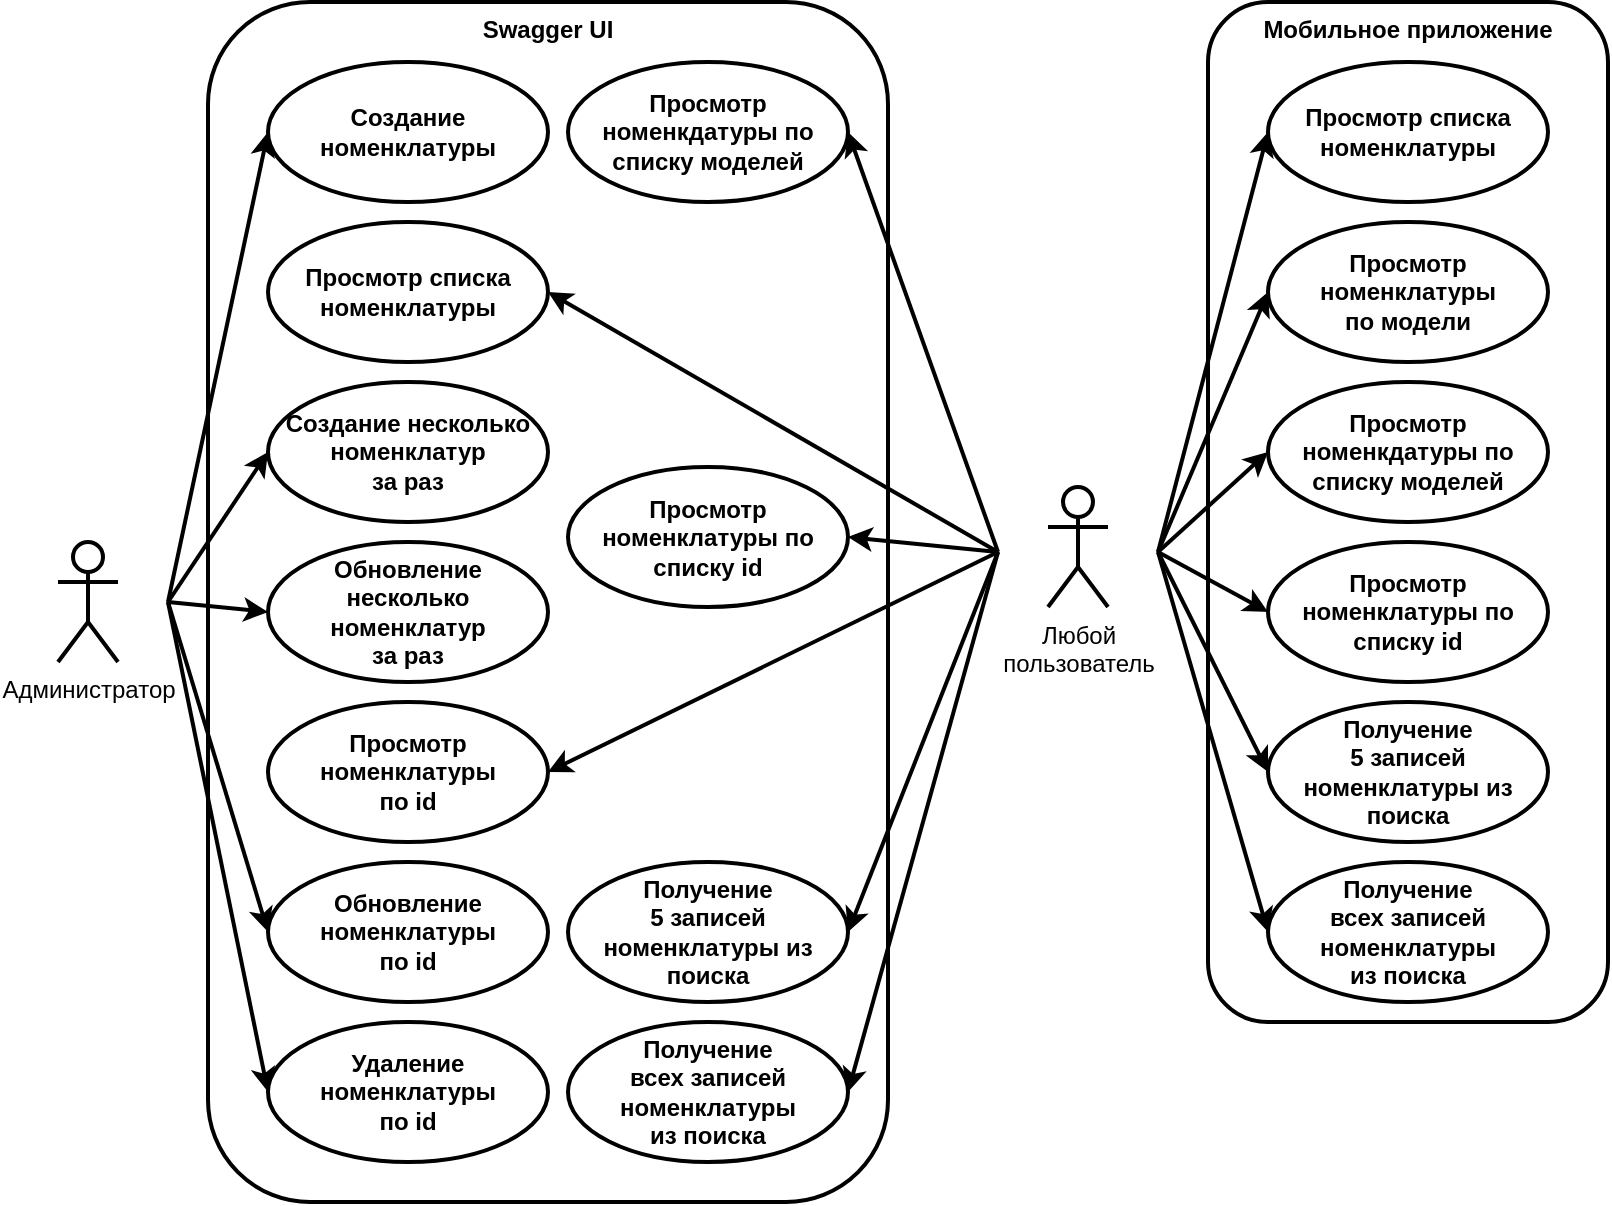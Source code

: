 <mxfile version="21.2.8" type="device">
  <diagram name="Page-1" id="-yQEPXlO2FQk3VNVWpFE">
    <mxGraphModel dx="1036" dy="614" grid="1" gridSize="10" guides="1" tooltips="1" connect="1" arrows="1" fold="1" page="1" pageScale="1" pageWidth="850" pageHeight="1100" math="0" shadow="0">
      <root>
        <mxCell id="0" />
        <mxCell id="1" parent="0" />
        <mxCell id="ty8Oa_61YEUr2Q36sO8U-11" value="&amp;nbsp;" style="html=1;whiteSpace=wrap;fillColor=none;strokeColor=none;" parent="1" vertex="1">
          <mxGeometry x="40" y="280" width="80" height="120" as="geometry" />
        </mxCell>
        <mxCell id="ty8Oa_61YEUr2Q36sO8U-4" value="Swagger UI" style="html=1;whiteSpace=wrap;rounded=1;strokeWidth=2;fontStyle=1;verticalAlign=top;" parent="1" vertex="1">
          <mxGeometry x="140" y="40" width="340" height="600" as="geometry" />
        </mxCell>
        <mxCell id="ty8Oa_61YEUr2Q36sO8U-1" value="Администратор" style="shape=umlActor;verticalLabelPosition=bottom;verticalAlign=top;html=1;fontStyle=0;strokeWidth=2;" parent="1" vertex="1">
          <mxGeometry x="65" y="310" width="30" height="60" as="geometry" />
        </mxCell>
        <mxCell id="ty8Oa_61YEUr2Q36sO8U-2" value="Мобильное приложение" style="html=1;whiteSpace=wrap;rounded=1;strokeWidth=2;fontStyle=1;verticalAlign=top;" parent="1" vertex="1">
          <mxGeometry x="640" y="40" width="200" height="510" as="geometry" />
        </mxCell>
        <mxCell id="ty8Oa_61YEUr2Q36sO8U-3" value="Создание несколько&lt;br&gt;номенклатур&lt;br&gt;за раз" style="ellipse;whiteSpace=wrap;html=1;strokeWidth=2;fontStyle=1" parent="1" vertex="1">
          <mxGeometry x="170" y="230" width="140" height="70" as="geometry" />
        </mxCell>
        <mxCell id="ty8Oa_61YEUr2Q36sO8U-5" value="Просмотр списка номенклатуры" style="ellipse;whiteSpace=wrap;html=1;strokeWidth=2;fontStyle=1" parent="1" vertex="1">
          <mxGeometry x="170" y="150" width="140" height="70" as="geometry" />
        </mxCell>
        <mxCell id="ty8Oa_61YEUr2Q36sO8U-6" value="Просмотр списка номенклатуры" style="ellipse;whiteSpace=wrap;html=1;strokeWidth=2;fontStyle=1" parent="1" vertex="1">
          <mxGeometry x="670" y="70" width="140" height="70" as="geometry" />
        </mxCell>
        <mxCell id="ty8Oa_61YEUr2Q36sO8U-7" value="Просмотр номенклатуры&lt;br&gt;по id" style="ellipse;whiteSpace=wrap;html=1;strokeWidth=2;fontStyle=1" parent="1" vertex="1">
          <mxGeometry x="170" y="390" width="140" height="70" as="geometry" />
        </mxCell>
        <mxCell id="ty8Oa_61YEUr2Q36sO8U-8" value="Просмотр номенклатуры&lt;br&gt;по модели" style="ellipse;whiteSpace=wrap;html=1;strokeWidth=2;fontStyle=1" parent="1" vertex="1">
          <mxGeometry x="670" y="150" width="140" height="70" as="geometry" />
        </mxCell>
        <mxCell id="ty8Oa_61YEUr2Q36sO8U-9" value="Обновление номенклатуры&lt;br&gt;по id" style="ellipse;whiteSpace=wrap;html=1;strokeWidth=2;fontStyle=1" parent="1" vertex="1">
          <mxGeometry x="170" y="470" width="140" height="70" as="geometry" />
        </mxCell>
        <mxCell id="ty8Oa_61YEUr2Q36sO8U-10" value="Удаление номенклатуры&lt;br&gt;по id" style="ellipse;whiteSpace=wrap;html=1;strokeWidth=2;fontStyle=1" parent="1" vertex="1">
          <mxGeometry x="170" y="550" width="140" height="70" as="geometry" />
        </mxCell>
        <mxCell id="ty8Oa_61YEUr2Q36sO8U-16" style="rounded=0;orthogonalLoop=1;jettySize=auto;html=1;exitX=1;exitY=0.5;exitDx=0;exitDy=0;entryX=0;entryY=0.5;entryDx=0;entryDy=0;strokeWidth=2;" parent="1" source="ty8Oa_61YEUr2Q36sO8U-11" target="ty8Oa_61YEUr2Q36sO8U-3" edge="1">
          <mxGeometry relative="1" as="geometry" />
        </mxCell>
        <mxCell id="ty8Oa_61YEUr2Q36sO8U-19" style="rounded=0;orthogonalLoop=1;jettySize=auto;html=1;exitX=1;exitY=0.5;exitDx=0;exitDy=0;entryX=0;entryY=0.5;entryDx=0;entryDy=0;strokeWidth=2;" parent="1" source="ty8Oa_61YEUr2Q36sO8U-11" target="ty8Oa_61YEUr2Q36sO8U-9" edge="1">
          <mxGeometry relative="1" as="geometry" />
        </mxCell>
        <mxCell id="ty8Oa_61YEUr2Q36sO8U-20" style="rounded=0;orthogonalLoop=1;jettySize=auto;html=1;exitX=1;exitY=0.5;exitDx=0;exitDy=0;entryX=0;entryY=0.5;entryDx=0;entryDy=0;strokeWidth=2;" parent="1" source="ty8Oa_61YEUr2Q36sO8U-11" target="ty8Oa_61YEUr2Q36sO8U-10" edge="1">
          <mxGeometry relative="1" as="geometry" />
        </mxCell>
        <mxCell id="fedwkJ3pUQnBemSIdSbc-1" value="Создание&lt;br&gt;номенклатуры" style="ellipse;whiteSpace=wrap;html=1;strokeWidth=2;fontStyle=1" parent="1" vertex="1">
          <mxGeometry x="170" y="70" width="140" height="70" as="geometry" />
        </mxCell>
        <mxCell id="fedwkJ3pUQnBemSIdSbc-2" style="rounded=0;orthogonalLoop=1;jettySize=auto;html=1;exitX=1;exitY=0.5;exitDx=0;exitDy=0;entryX=0;entryY=0.5;entryDx=0;entryDy=0;strokeWidth=2;" parent="1" source="ty8Oa_61YEUr2Q36sO8U-11" target="fedwkJ3pUQnBemSIdSbc-1" edge="1">
          <mxGeometry relative="1" as="geometry" />
        </mxCell>
        <mxCell id="_YnQZjqhHpzGEZbKe6l8-7" style="rounded=0;orthogonalLoop=1;jettySize=auto;html=1;exitX=0;exitY=0.5;exitDx=0;exitDy=0;entryX=1;entryY=0.5;entryDx=0;entryDy=0;strokeWidth=2;" edge="1" parent="1" source="fedwkJ3pUQnBemSIdSbc-10" target="ty8Oa_61YEUr2Q36sO8U-5">
          <mxGeometry relative="1" as="geometry" />
        </mxCell>
        <mxCell id="_YnQZjqhHpzGEZbKe6l8-8" style="rounded=0;orthogonalLoop=1;jettySize=auto;html=1;exitX=0;exitY=0.5;exitDx=0;exitDy=0;entryX=1;entryY=0.5;entryDx=0;entryDy=0;strokeWidth=2;" edge="1" parent="1" source="fedwkJ3pUQnBemSIdSbc-10" target="_YnQZjqhHpzGEZbKe6l8-3">
          <mxGeometry relative="1" as="geometry" />
        </mxCell>
        <mxCell id="_YnQZjqhHpzGEZbKe6l8-9" style="rounded=0;orthogonalLoop=1;jettySize=auto;html=1;exitX=0;exitY=0.5;exitDx=0;exitDy=0;entryX=1;entryY=0.5;entryDx=0;entryDy=0;strokeWidth=2;" edge="1" parent="1" source="fedwkJ3pUQnBemSIdSbc-10" target="_YnQZjqhHpzGEZbKe6l8-4">
          <mxGeometry relative="1" as="geometry" />
        </mxCell>
        <mxCell id="_YnQZjqhHpzGEZbKe6l8-10" style="rounded=0;orthogonalLoop=1;jettySize=auto;html=1;exitX=0;exitY=0.5;exitDx=0;exitDy=0;entryX=1;entryY=0.5;entryDx=0;entryDy=0;strokeWidth=2;" edge="1" parent="1" source="fedwkJ3pUQnBemSIdSbc-10" target="ty8Oa_61YEUr2Q36sO8U-7">
          <mxGeometry relative="1" as="geometry" />
        </mxCell>
        <mxCell id="_YnQZjqhHpzGEZbKe6l8-11" style="rounded=0;orthogonalLoop=1;jettySize=auto;html=1;exitX=0;exitY=0.5;exitDx=0;exitDy=0;entryX=1;entryY=0.5;entryDx=0;entryDy=0;strokeWidth=2;" edge="1" parent="1" source="fedwkJ3pUQnBemSIdSbc-10" target="_YnQZjqhHpzGEZbKe6l8-5">
          <mxGeometry relative="1" as="geometry" />
        </mxCell>
        <mxCell id="_YnQZjqhHpzGEZbKe6l8-12" style="rounded=0;orthogonalLoop=1;jettySize=auto;html=1;exitX=0;exitY=0.5;exitDx=0;exitDy=0;entryX=1;entryY=0.5;entryDx=0;entryDy=0;strokeWidth=2;" edge="1" parent="1" source="fedwkJ3pUQnBemSIdSbc-10" target="_YnQZjqhHpzGEZbKe6l8-6">
          <mxGeometry relative="1" as="geometry" />
        </mxCell>
        <mxCell id="_YnQZjqhHpzGEZbKe6l8-18" style="rounded=0;orthogonalLoop=1;jettySize=auto;html=1;exitX=1;exitY=0.5;exitDx=0;exitDy=0;entryX=0;entryY=0.5;entryDx=0;entryDy=0;strokeWidth=2;" edge="1" parent="1" source="fedwkJ3pUQnBemSIdSbc-10" target="ty8Oa_61YEUr2Q36sO8U-6">
          <mxGeometry relative="1" as="geometry" />
        </mxCell>
        <mxCell id="_YnQZjqhHpzGEZbKe6l8-19" style="rounded=0;orthogonalLoop=1;jettySize=auto;html=1;exitX=1;exitY=0.5;exitDx=0;exitDy=0;entryX=0;entryY=0.5;entryDx=0;entryDy=0;strokeWidth=2;" edge="1" parent="1" source="fedwkJ3pUQnBemSIdSbc-10" target="ty8Oa_61YEUr2Q36sO8U-8">
          <mxGeometry relative="1" as="geometry" />
        </mxCell>
        <mxCell id="_YnQZjqhHpzGEZbKe6l8-20" style="rounded=0;orthogonalLoop=1;jettySize=auto;html=1;exitX=1;exitY=0.5;exitDx=0;exitDy=0;entryX=0;entryY=0.5;entryDx=0;entryDy=0;strokeWidth=2;" edge="1" parent="1" source="fedwkJ3pUQnBemSIdSbc-10" target="_YnQZjqhHpzGEZbKe6l8-14">
          <mxGeometry relative="1" as="geometry" />
        </mxCell>
        <mxCell id="_YnQZjqhHpzGEZbKe6l8-21" style="rounded=0;orthogonalLoop=1;jettySize=auto;html=1;exitX=1;exitY=0.5;exitDx=0;exitDy=0;entryX=0;entryY=0.5;entryDx=0;entryDy=0;strokeWidth=2;" edge="1" parent="1" source="fedwkJ3pUQnBemSIdSbc-10" target="_YnQZjqhHpzGEZbKe6l8-15">
          <mxGeometry relative="1" as="geometry" />
        </mxCell>
        <mxCell id="_YnQZjqhHpzGEZbKe6l8-22" style="rounded=0;orthogonalLoop=1;jettySize=auto;html=1;exitX=1;exitY=0.5;exitDx=0;exitDy=0;entryX=0;entryY=0.5;entryDx=0;entryDy=0;strokeWidth=2;" edge="1" parent="1" source="fedwkJ3pUQnBemSIdSbc-10" target="_YnQZjqhHpzGEZbKe6l8-16">
          <mxGeometry relative="1" as="geometry" />
        </mxCell>
        <mxCell id="_YnQZjqhHpzGEZbKe6l8-23" style="rounded=0;orthogonalLoop=1;jettySize=auto;html=1;exitX=1;exitY=0.5;exitDx=0;exitDy=0;entryX=0;entryY=0.5;entryDx=0;entryDy=0;strokeWidth=2;" edge="1" parent="1" source="fedwkJ3pUQnBemSIdSbc-10" target="_YnQZjqhHpzGEZbKe6l8-17">
          <mxGeometry relative="1" as="geometry" />
        </mxCell>
        <mxCell id="fedwkJ3pUQnBemSIdSbc-10" value="&amp;nbsp;" style="html=1;whiteSpace=wrap;fillColor=none;strokeColor=none;" parent="1" vertex="1">
          <mxGeometry x="535" y="255" width="80" height="120" as="geometry" />
        </mxCell>
        <mxCell id="fedwkJ3pUQnBemSIdSbc-11" value="Любой&lt;br&gt;пользователь" style="shape=umlActor;verticalLabelPosition=bottom;verticalAlign=top;html=1;fontStyle=0;strokeWidth=2;" parent="1" vertex="1">
          <mxGeometry x="560" y="282.5" width="30" height="60" as="geometry" />
        </mxCell>
        <mxCell id="_YnQZjqhHpzGEZbKe6l8-1" value="Обновление несколько&lt;br&gt;номенклатур&lt;br&gt;за раз" style="ellipse;whiteSpace=wrap;html=1;strokeWidth=2;fontStyle=1" vertex="1" parent="1">
          <mxGeometry x="170" y="310" width="140" height="70" as="geometry" />
        </mxCell>
        <mxCell id="_YnQZjqhHpzGEZbKe6l8-2" style="rounded=0;orthogonalLoop=1;jettySize=auto;html=1;exitX=1;exitY=0.5;exitDx=0;exitDy=0;entryX=0;entryY=0.5;entryDx=0;entryDy=0;strokeWidth=2;" edge="1" parent="1" source="ty8Oa_61YEUr2Q36sO8U-11" target="_YnQZjqhHpzGEZbKe6l8-1">
          <mxGeometry relative="1" as="geometry" />
        </mxCell>
        <mxCell id="_YnQZjqhHpzGEZbKe6l8-3" value="Просмотр номенкдатуры по списку моделей" style="ellipse;whiteSpace=wrap;html=1;strokeWidth=2;fontStyle=1" vertex="1" parent="1">
          <mxGeometry x="320" y="70" width="140" height="70" as="geometry" />
        </mxCell>
        <mxCell id="_YnQZjqhHpzGEZbKe6l8-4" value="Просмотр номенклатуры по списку id" style="ellipse;whiteSpace=wrap;html=1;strokeWidth=2;fontStyle=1" vertex="1" parent="1">
          <mxGeometry x="320" y="272.5" width="140" height="70" as="geometry" />
        </mxCell>
        <mxCell id="_YnQZjqhHpzGEZbKe6l8-5" value="Получение&lt;br&gt;5 записей номенклатуры из поиска" style="ellipse;whiteSpace=wrap;html=1;strokeWidth=2;fontStyle=1" vertex="1" parent="1">
          <mxGeometry x="320" y="470" width="140" height="70" as="geometry" />
        </mxCell>
        <mxCell id="_YnQZjqhHpzGEZbKe6l8-6" value="Получение&lt;br&gt;всех записей номенклатуры&lt;br&gt;из поиска" style="ellipse;whiteSpace=wrap;html=1;strokeWidth=2;fontStyle=1" vertex="1" parent="1">
          <mxGeometry x="320" y="550" width="140" height="70" as="geometry" />
        </mxCell>
        <mxCell id="_YnQZjqhHpzGEZbKe6l8-14" value="Просмотр номенкдатуры по списку моделей" style="ellipse;whiteSpace=wrap;html=1;strokeWidth=2;fontStyle=1" vertex="1" parent="1">
          <mxGeometry x="670" y="230" width="140" height="70" as="geometry" />
        </mxCell>
        <mxCell id="_YnQZjqhHpzGEZbKe6l8-15" value="Просмотр номенклатуры по списку id" style="ellipse;whiteSpace=wrap;html=1;strokeWidth=2;fontStyle=1" vertex="1" parent="1">
          <mxGeometry x="670" y="310" width="140" height="70" as="geometry" />
        </mxCell>
        <mxCell id="_YnQZjqhHpzGEZbKe6l8-16" value="Получение&lt;br&gt;5 записей номенклатуры из поиска" style="ellipse;whiteSpace=wrap;html=1;strokeWidth=2;fontStyle=1" vertex="1" parent="1">
          <mxGeometry x="670" y="390" width="140" height="70" as="geometry" />
        </mxCell>
        <mxCell id="_YnQZjqhHpzGEZbKe6l8-17" value="Получение&lt;br&gt;всех записей номенклатуры&lt;br&gt;из поиска" style="ellipse;whiteSpace=wrap;html=1;strokeWidth=2;fontStyle=1" vertex="1" parent="1">
          <mxGeometry x="670" y="470" width="140" height="70" as="geometry" />
        </mxCell>
      </root>
    </mxGraphModel>
  </diagram>
</mxfile>
